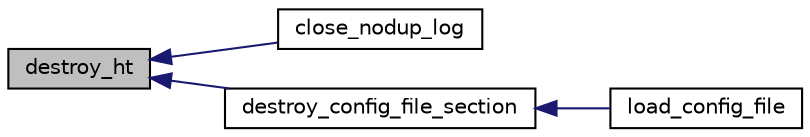 digraph G
{
  edge [fontname="Helvetica",fontsize="10",labelfontname="Helvetica",labelfontsize="10"];
  node [fontname="Helvetica",fontsize="10",shape=record];
  rankdir=LR;
  Node1 [label="destroy_ht",height=0.2,width=0.4,color="black", fillcolor="grey75", style="filled" fontcolor="black"];
  Node1 -> Node2 [dir=back,color="midnightblue",fontsize="10",style="solid",fontname="Helvetica"];
  Node2 [label="close_nodup_log",height=0.2,width=0.4,color="black", fillcolor="white", style="filled",URL="$n__nodup__log_8c.html#a46eca069bfff2be6809828df52d1031d",tooltip="Empty nodup logtable and close the no duplicate logging session."];
  Node1 -> Node3 [dir=back,color="midnightblue",fontsize="10",style="solid",fontname="Helvetica"];
  Node3 [label="destroy_config_file_section",height=0.2,width=0.4,color="black", fillcolor="white", style="filled",URL="$n__config__file_8c.html#abd0a2133de663a5b572ffa99e5273ec2",tooltip="Destroy a config file section."];
  Node3 -> Node4 [dir=back,color="midnightblue",fontsize="10",style="solid",fontname="Helvetica"];
  Node4 [label="load_config_file",height=0.2,width=0.4,color="black", fillcolor="white", style="filled",URL="$n__config__file_8c.html#a0206fadb78039ac602fc0696b27b85a6",tooltip="load a config file"];
}

